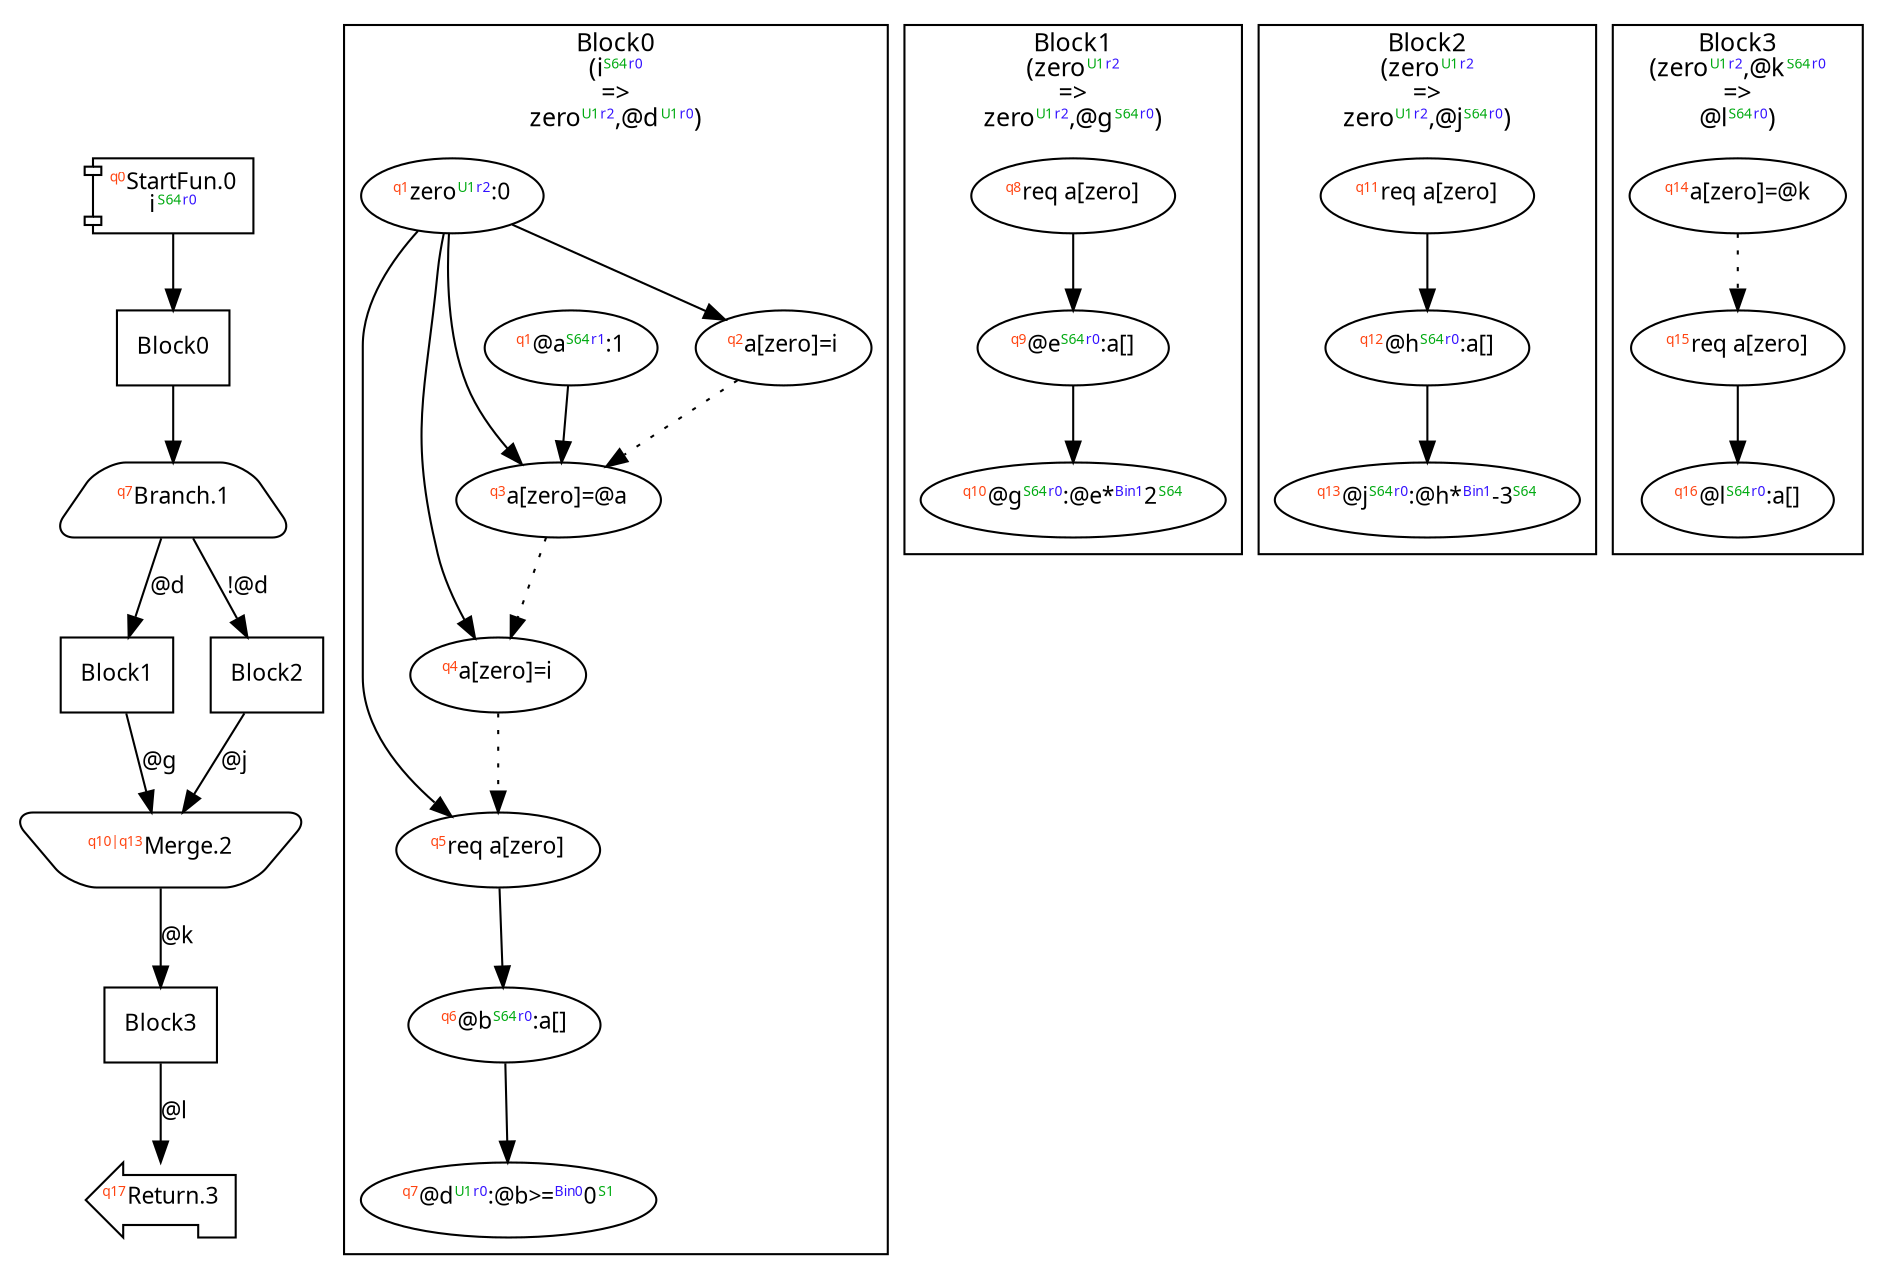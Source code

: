 digraph Program_ {
  graph [fontname = "Monaco", fontsize = 12, ranksep = 0.5];
  node [shape = box, fontname = "Monaco", fontsize = 11; colorscheme = pastel19];
  edge [fontname = "Monaco", fontsize = 11; colorscheme = pastel19];
  Jump0[label = <<font color="#ff4411" point-size="8"><sup>q0</sup></font>StartFun.0<br/>i<font color="#00aa11" point-size="8"><sup>S64</sup></font><font color="#3311ff" point-size="8"><sup>r0</sup></font>>; shape = component];
  Jump0 -> Block0;
  Jump1[
    label = <<font color="#ff4411" point-size="8"><sup>q7</sup></font>Branch.1>;
    shape = trapezium; style = rounded;
  ];
  Block0 -> Jump1;
  Jump1 -> Block1 [label=<@d>];
  Jump1 -> Block2 [label=<!@d>];
  Jump2[label = <<font color="#ff4411" point-size="8"><sup>q10|q13</sup></font>Merge.2>; shape = invtrapezium; style = rounded];
  Block1 -> Jump2 [label=<@g>];
  Block2 -> Jump2 [label=<@j>];
  Jump2 -> Block3 [label=<@k>];
  Jump3[label = <<font color="#ff4411" point-size="8"><sup>q17</sup></font>Return.3>; shape = lpromoter];
  Block3 -> Jump3 [label=<@l>];
  Block0 [label = "Block0"];
  Block1 [label = "Block1"];
  Block2 [label = "Block2"];
  Block3 [label = "Block3"];
  subgraph cluster_dfg_Block0 {
    node [shape = oval];
    label = <Block0<br/>(i<font color="#00aa11" point-size="8"><sup>S64</sup></font><font color="#3311ff" point-size="8"><sup>r0</sup></font><br/>=&gt;<br/>zero<font color="#00aa11" point-size="8"><sup>U1</sup></font><font color="#3311ff" point-size="8"><sup>r2</sup></font>,@d<font color="#00aa11" point-size="8"><sup>U1</sup></font><font color="#3311ff" point-size="8"><sup>r0</sup></font>)>;
    0 [label=<<font color="#ff4411" point-size="8"><sup>q1</sup></font>zero<font color="#00aa11" point-size="8"><sup>U1</sup></font><font color="#3311ff" point-size="8"><sup>r2</sup></font>:0>];
    5 [label=<<font color="#ff4411" point-size="8"><sup>q5</sup></font>req a[zero&#93;>];
    1 [label=<<font color="#ff4411" point-size="8"><sup>q2</sup></font>a[zero&#93;=i>];
    6 [label=<<font color="#ff4411" point-size="8"><sup>q6</sup></font>@b<font color="#00aa11" point-size="8"><sup>S64</sup></font><font color="#3311ff" point-size="8"><sup>r0</sup></font>:a[&#93;>];
    2 [label=<<font color="#ff4411" point-size="8"><sup>q1</sup></font>@a<font color="#00aa11" point-size="8"><sup>S64</sup></font><font color="#3311ff" point-size="8"><sup>r1</sup></font>:1>];
    3 [label=<<font color="#ff4411" point-size="8"><sup>q3</sup></font>a[zero&#93;=@a>];
    8 [label=<<font color="#ff4411" point-size="8"><sup>q7</sup></font>@d<font color="#00aa11" point-size="8"><sup>U1</sup></font><font color="#3311ff" point-size="8"><sup>r0</sup></font>:@b&gt;=<font color="#3311ff" point-size="8"><sup>Bin0</sup></font>0<font color="#00aa11" point-size="8"><sup>S1</sup></font>>];
    4 [label=<<font color="#ff4411" point-size="8"><sup>q4</sup></font>a[zero&#93;=i>];
    0 -> 1;
    0 -> 3;
    0 -> 4;
    0 -> 5;
    2 -> 3;
    6 -> 8;
    1 -> 3 [style = dotted];
    3 -> 4 [style = dotted];
    4 -> 5 [style = dotted];
    5 -> 6 [style = solid];
  }
  subgraph cluster_dfg_Block1 {
    node [shape = oval];
    label = <Block1<br/>(zero<font color="#00aa11" point-size="8"><sup>U1</sup></font><font color="#3311ff" point-size="8"><sup>r2</sup></font><br/>=&gt;<br/>zero<font color="#00aa11" point-size="8"><sup>U1</sup></font><font color="#3311ff" point-size="8"><sup>r2</sup></font>,@g<font color="#00aa11" point-size="8"><sup>S64</sup></font><font color="#3311ff" point-size="8"><sup>r0</sup></font>)>;
    10 [label=<<font color="#ff4411" point-size="8"><sup>q9</sup></font>@e<font color="#00aa11" point-size="8"><sup>S64</sup></font><font color="#3311ff" point-size="8"><sup>r0</sup></font>:a[&#93;>];
    9 [label=<<font color="#ff4411" point-size="8"><sup>q8</sup></font>req a[zero&#93;>];
    12 [label=<<font color="#ff4411" point-size="8"><sup>q10</sup></font>@g<font color="#00aa11" point-size="8"><sup>S64</sup></font><font color="#3311ff" point-size="8"><sup>r0</sup></font>:@e*<font color="#3311ff" point-size="8"><sup>Bin1</sup></font>2<font color="#00aa11" point-size="8"><sup>S64</sup></font>>];
    10 -> 12;
    9 -> 10 [style = solid];
  }
  subgraph cluster_dfg_Block2 {
    node [shape = oval];
    label = <Block2<br/>(zero<font color="#00aa11" point-size="8"><sup>U1</sup></font><font color="#3311ff" point-size="8"><sup>r2</sup></font><br/>=&gt;<br/>zero<font color="#00aa11" point-size="8"><sup>U1</sup></font><font color="#3311ff" point-size="8"><sup>r2</sup></font>,@j<font color="#00aa11" point-size="8"><sup>S64</sup></font><font color="#3311ff" point-size="8"><sup>r0</sup></font>)>;
    14 [label=<<font color="#ff4411" point-size="8"><sup>q12</sup></font>@h<font color="#00aa11" point-size="8"><sup>S64</sup></font><font color="#3311ff" point-size="8"><sup>r0</sup></font>:a[&#93;>];
    13 [label=<<font color="#ff4411" point-size="8"><sup>q11</sup></font>req a[zero&#93;>];
    16 [label=<<font color="#ff4411" point-size="8"><sup>q13</sup></font>@j<font color="#00aa11" point-size="8"><sup>S64</sup></font><font color="#3311ff" point-size="8"><sup>r0</sup></font>:@h*<font color="#3311ff" point-size="8"><sup>Bin1</sup></font>-3<font color="#00aa11" point-size="8"><sup>S64</sup></font>>];
    14 -> 16;
    13 -> 14 [style = solid];
  }
  subgraph cluster_dfg_Block3 {
    node [shape = oval];
    label = <Block3<br/>(zero<font color="#00aa11" point-size="8"><sup>U1</sup></font><font color="#3311ff" point-size="8"><sup>r2</sup></font>,@k<font color="#00aa11" point-size="8"><sup>S64</sup></font><font color="#3311ff" point-size="8"><sup>r0</sup></font><br/>=&gt;<br/>@l<font color="#00aa11" point-size="8"><sup>S64</sup></font><font color="#3311ff" point-size="8"><sup>r0</sup></font>)>;
    17 [label=<<font color="#ff4411" point-size="8"><sup>q14</sup></font>a[zero&#93;=@k>];
    19 [label=<<font color="#ff4411" point-size="8"><sup>q16</sup></font>@l<font color="#00aa11" point-size="8"><sup>S64</sup></font><font color="#3311ff" point-size="8"><sup>r0</sup></font>:a[&#93;>];
    18 [label=<<font color="#ff4411" point-size="8"><sup>q15</sup></font>req a[zero&#93;>];
    17 -> 18 [style = dotted];
    18 -> 19 [style = solid];
  }
}
